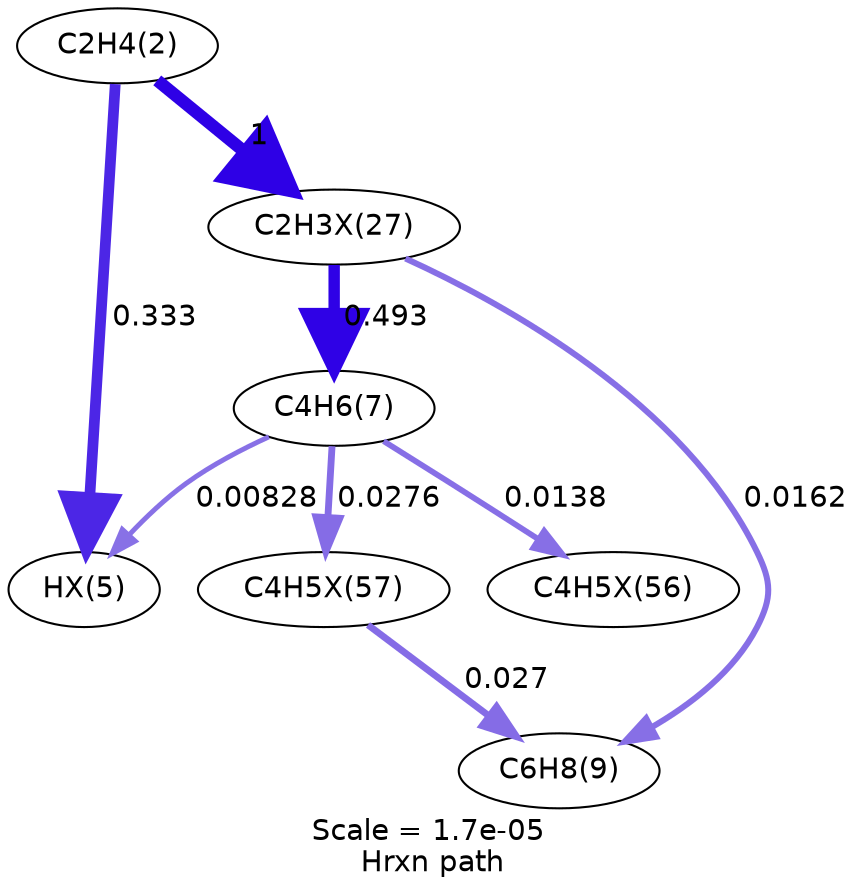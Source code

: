 digraph reaction_paths {
center=1;
s5 -> s43[fontname="Helvetica", style="setlinewidth(5.17)", arrowsize=2.59, color="0.7, 0.833, 0.9"
, label=" 0.333"];
s5 -> s44[fontname="Helvetica", style="setlinewidth(6)", arrowsize=3, color="0.7, 1.5, 0.9"
, label=" 1"];
s8 -> s43[fontname="Helvetica", style="setlinewidth(2.38)", arrowsize=1.19, color="0.7, 0.508, 0.9"
, label=" 0.00828"];
s44 -> s8[fontname="Helvetica", style="setlinewidth(5.47)", arrowsize=2.73, color="0.7, 0.993, 0.9"
, label=" 0.493"];
s44 -> s9[fontname="Helvetica", style="setlinewidth(2.89)", arrowsize=1.44, color="0.7, 0.516, 0.9"
, label=" 0.0162"];
s8 -> s61[fontname="Helvetica", style="setlinewidth(3.29)", arrowsize=1.64, color="0.7, 0.528, 0.9"
, label=" 0.0276"];
s8 -> s60[fontname="Helvetica", style="setlinewidth(2.77)", arrowsize=1.38, color="0.7, 0.514, 0.9"
, label=" 0.0138"];
s61 -> s9[fontname="Helvetica", style="setlinewidth(3.27)", arrowsize=1.64, color="0.7, 0.527, 0.9"
, label=" 0.027"];
s5 [ fontname="Helvetica", label="C2H4(2)"];
s8 [ fontname="Helvetica", label="C4H6(7)"];
s9 [ fontname="Helvetica", label="C6H8(9)"];
s43 [ fontname="Helvetica", label="HX(5)"];
s44 [ fontname="Helvetica", label="C2H3X(27)"];
s60 [ fontname="Helvetica", label="C4H5X(56)"];
s61 [ fontname="Helvetica", label="C4H5X(57)"];
 label = "Scale = 1.7e-05\l Hrxn path";
 fontname = "Helvetica";
}
